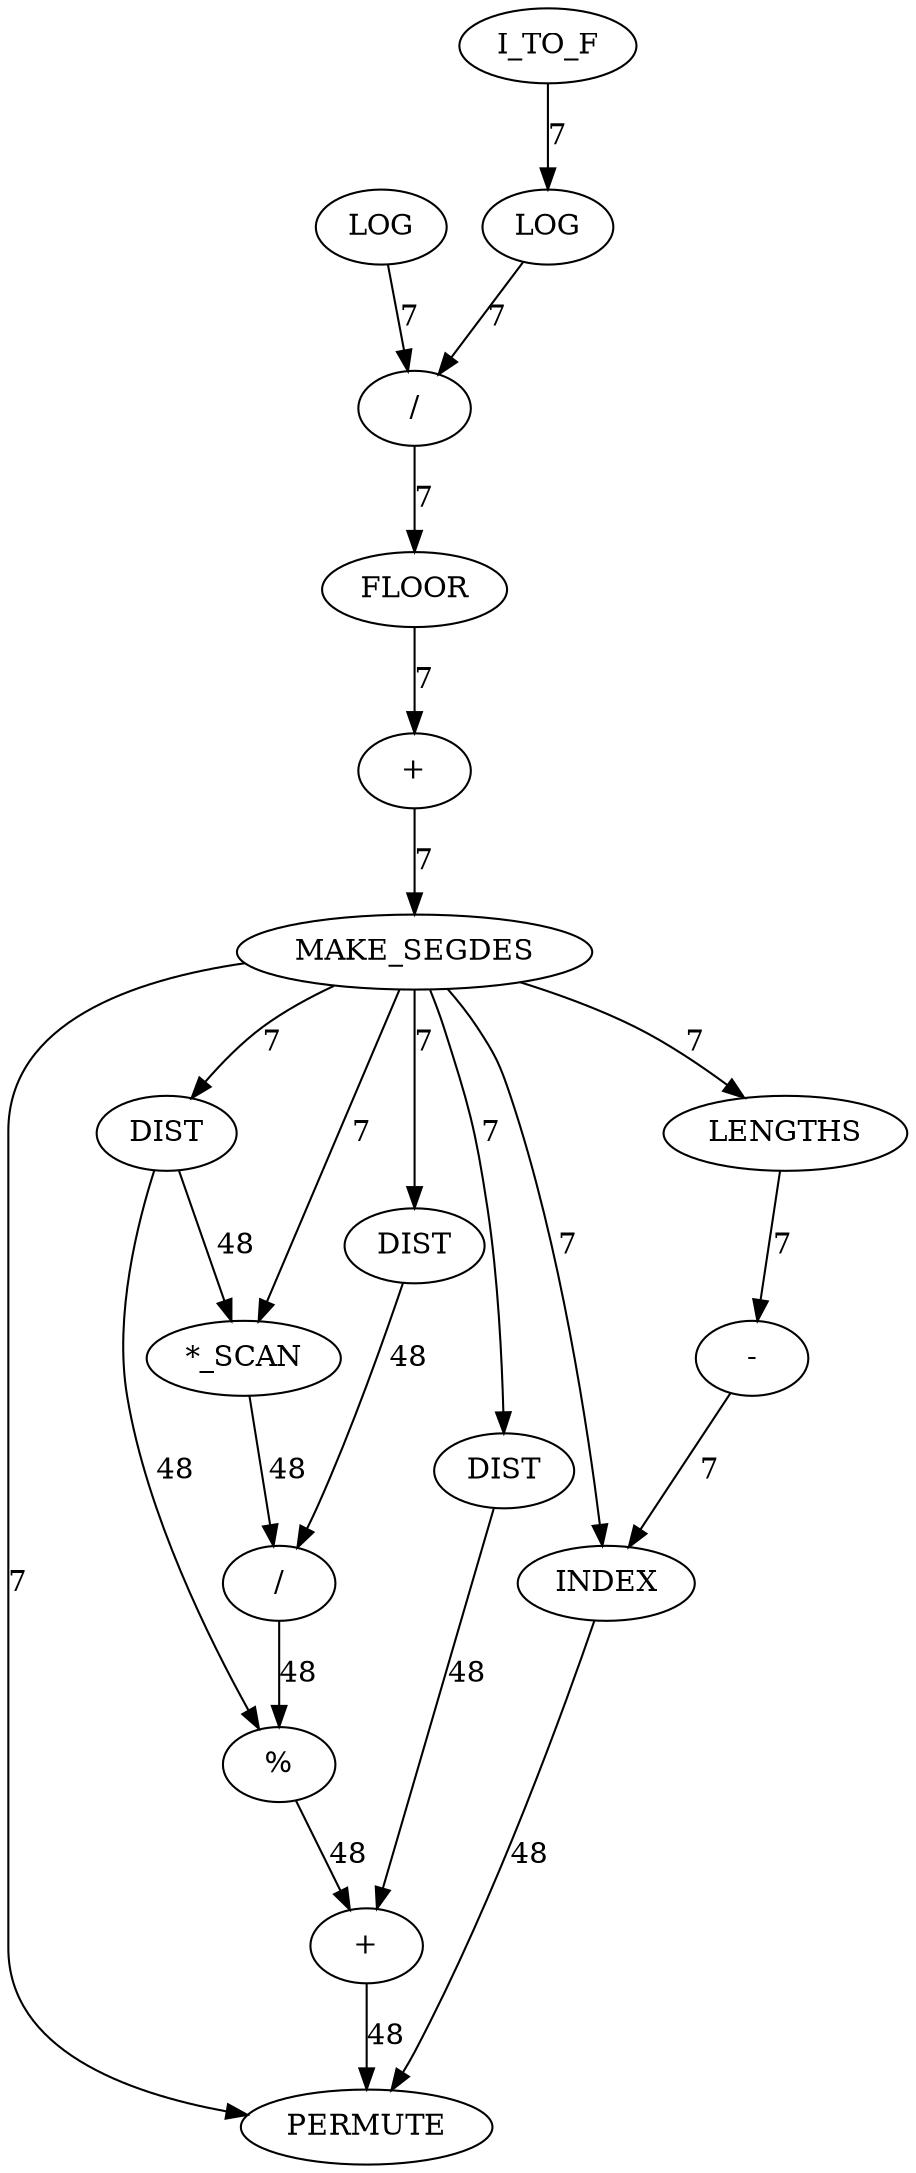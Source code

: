 digraph {
	ep_A_INST_8202 [label=MAKE_SEGDES cost=260]
	ep_A_INST_8250 [label=LENGTHS cost=302]
	ep_A_INST_8197 [label="/" cost=601]
	ep_A_INST_8210 [label="*_SCAN" cost=731]
	ep_A_INST_8244 [label="+" cost=730]
	ep_A_INST_8194 [label=LOG cost=216]
	ep_A_INST_8198 [label=FLOOR cost=1119]
	ep_A_INST_8230 [label="/" cost=1203]
	ep_A_INST_8215 [label=DIST cost=301]
	ep_A_INST_8260 [label=INDEX cost=3267]
	ep_A_INST_8241 [label="%" cost=987]
	ep_A_INST_8268 [label=PERMUTE cost=2922]
	ep_A_INST_8222 [label=DIST cost=90]
	ep_A_INST_8199 [label="+" cost=688]
	ep_A_INST_8192 [label=LOG cost=6277]
	ep_A_INST_8252 [label="-" cost=772]
	ep_A_INST_8208 [label=DIST cost=173]
	ep_A_INST_8189 [label=I_TO_F cost=771]
	ep_A_INST_8202 -> ep_A_INST_8208 [label=7 cost=7]
	ep_A_INST_8202 -> ep_A_INST_8210 [label=7 cost=7]
	ep_A_INST_8202 -> ep_A_INST_8215 [label=7 cost=7]
	ep_A_INST_8202 -> ep_A_INST_8222 [label=7 cost=7]
	ep_A_INST_8202 -> ep_A_INST_8250 [label=7 cost=7]
	ep_A_INST_8202 -> ep_A_INST_8260 [label=7 cost=7]
	ep_A_INST_8202 -> ep_A_INST_8268 [label=7 cost=7]
	ep_A_INST_8250 -> ep_A_INST_8252 [label=7 cost=7]
	ep_A_INST_8197 -> ep_A_INST_8198 [label=7 cost=7]
	ep_A_INST_8210 -> ep_A_INST_8230 [label=48 cost=48]
	ep_A_INST_8244 -> ep_A_INST_8268 [label=48 cost=48]
	ep_A_INST_8194 -> ep_A_INST_8197 [label=7 cost=7]
	ep_A_INST_8198 -> ep_A_INST_8199 [label=7 cost=7]
	ep_A_INST_8230 -> ep_A_INST_8241 [label=48 cost=48]
	ep_A_INST_8215 -> ep_A_INST_8230 [label=48 cost=48]
	ep_A_INST_8260 -> ep_A_INST_8268 [label=48 cost=48]
	ep_A_INST_8241 -> ep_A_INST_8244 [label=48 cost=48]
	ep_A_INST_8222 -> ep_A_INST_8244 [label=48 cost=48]
	ep_A_INST_8199 -> ep_A_INST_8202 [label=7 cost=7]
	ep_A_INST_8192 -> ep_A_INST_8197 [label=7 cost=7]
	ep_A_INST_8252 -> ep_A_INST_8260 [label=7 cost=7]
	ep_A_INST_8208 -> ep_A_INST_8210 [label=48 cost=48]
	ep_A_INST_8208 -> ep_A_INST_8241 [label=48 cost=48]
	ep_A_INST_8189 -> ep_A_INST_8192 [label=7 cost=7]
}
